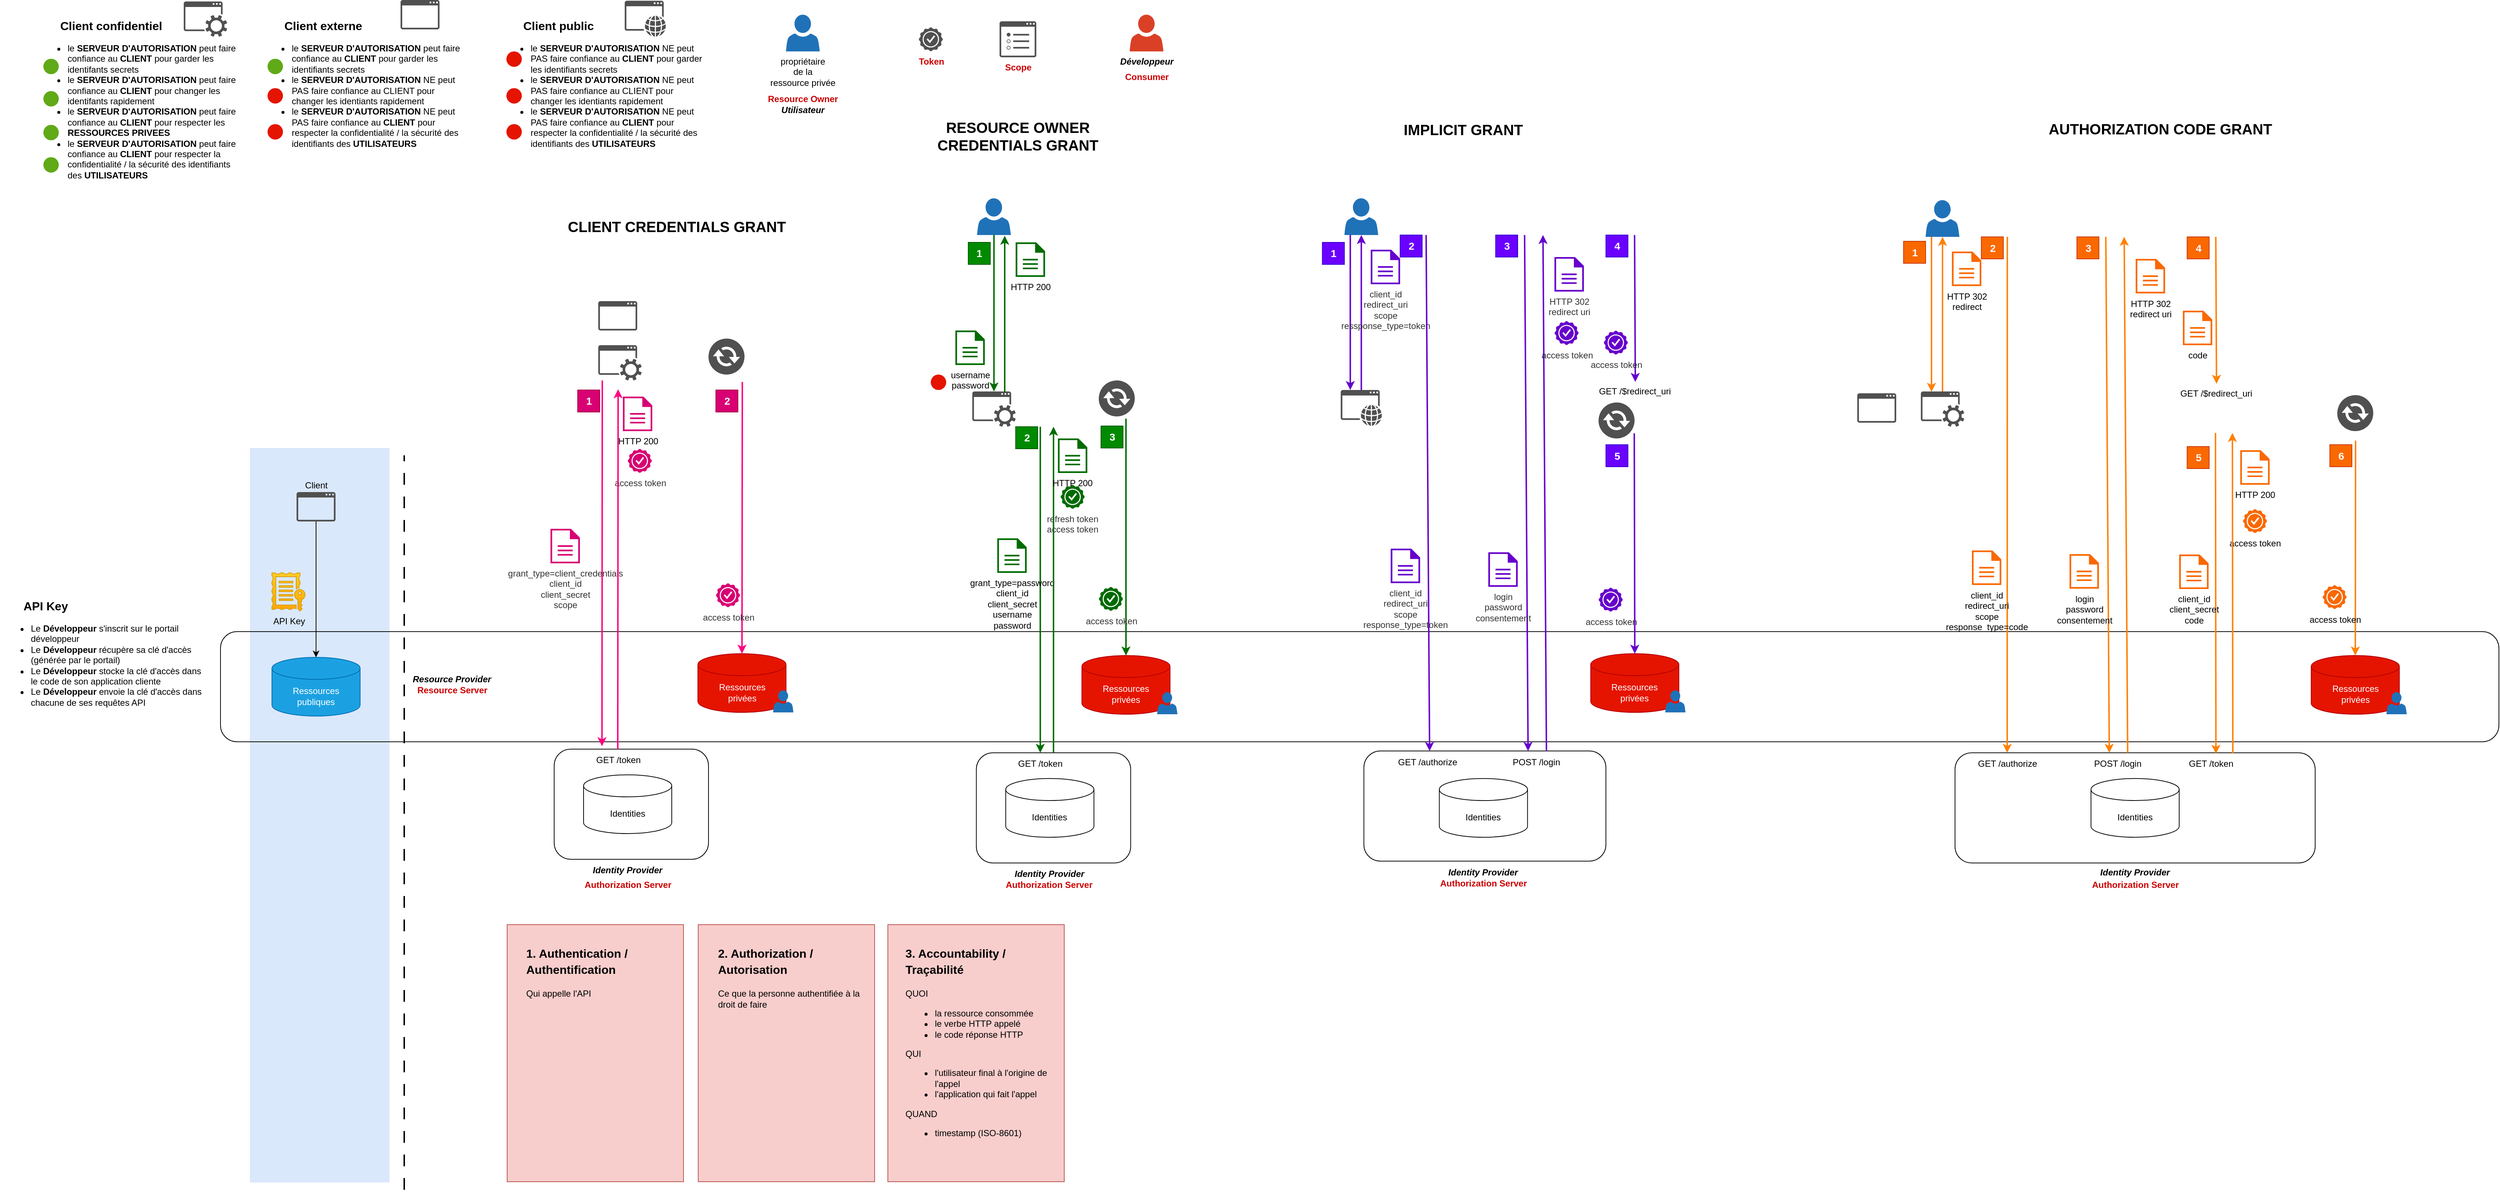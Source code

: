 <mxfile version="24.7.7">
  <diagram name="Page-1" id="TJ5gsJ8iWOW6bga7UIhC">
    <mxGraphModel dx="2793" dy="2263" grid="1" gridSize="10" guides="1" tooltips="1" connect="1" arrows="1" fold="1" page="1" pageScale="1" pageWidth="827" pageHeight="1169" math="0" shadow="0">
      <root>
        <mxCell id="0" />
        <mxCell id="1" parent="0" />
        <mxCell id="_Fe2m7hEjs8gQzXyp6RX-28" value="" style="rounded=0;whiteSpace=wrap;html=1;fillColor=#dae8fc;strokeColor=none;" vertex="1" parent="1">
          <mxGeometry x="-120" y="170" width="190" height="1000" as="geometry" />
        </mxCell>
        <mxCell id="_Fe2m7hEjs8gQzXyp6RX-23" value="" style="rounded=1;whiteSpace=wrap;html=1;" vertex="1" parent="1">
          <mxGeometry x="294" y="580" width="210" height="150" as="geometry" />
        </mxCell>
        <mxCell id="_Fe2m7hEjs8gQzXyp6RX-1" value="" style="rounded=1;whiteSpace=wrap;html=1;fillColor=none;" vertex="1" parent="1">
          <mxGeometry x="-160" y="420" width="3100" height="150" as="geometry" />
        </mxCell>
        <mxCell id="_Fe2m7hEjs8gQzXyp6RX-2" value="&lt;div&gt;Ressources&lt;/div&gt;&lt;div&gt;publiques&lt;br&gt;&lt;/div&gt;" style="shape=cylinder3;whiteSpace=wrap;html=1;boundedLbl=1;backgroundOutline=1;size=15;fillColor=#1ba1e2;strokeColor=#006EAF;fontColor=#ffffff;" vertex="1" parent="1">
          <mxGeometry x="-90" y="455" width="120" height="80" as="geometry" />
        </mxCell>
        <mxCell id="_Fe2m7hEjs8gQzXyp6RX-3" value="&lt;div&gt;Ressources&lt;/div&gt;&lt;div&gt;privées&lt;br&gt;&lt;/div&gt;" style="shape=cylinder3;whiteSpace=wrap;html=1;boundedLbl=1;backgroundOutline=1;size=15;fillColor=#e51400;fontColor=#ffffff;strokeColor=#B20000;" vertex="1" parent="1">
          <mxGeometry x="489.5" y="450" width="120" height="80" as="geometry" />
        </mxCell>
        <mxCell id="_Fe2m7hEjs8gQzXyp6RX-5" value="&lt;div&gt;propriétaire&lt;/div&gt;&lt;div&gt;de la&lt;/div&gt;&lt;div&gt;ressource privée&lt;br&gt;&lt;/div&gt;" style="sketch=0;pointerEvents=1;shadow=0;dashed=0;html=1;strokeColor=none;fillColor=#2072B8;labelPosition=center;verticalLabelPosition=bottom;verticalAlign=top;outlineConnect=0;align=center;shape=mxgraph.office.users.user;" vertex="1" parent="1">
          <mxGeometry x="609.4" y="-420" width="46" height="50" as="geometry" />
        </mxCell>
        <mxCell id="_Fe2m7hEjs8gQzXyp6RX-17" value="" style="group" vertex="1" connectable="0" parent="1">
          <mxGeometry x="230" y="819" width="758" height="350" as="geometry" />
        </mxCell>
        <mxCell id="_Fe2m7hEjs8gQzXyp6RX-13" value="" style="group" vertex="1" connectable="0" parent="_Fe2m7hEjs8gQzXyp6RX-17">
          <mxGeometry x="260" width="240" height="350" as="geometry" />
        </mxCell>
        <mxCell id="_Fe2m7hEjs8gQzXyp6RX-12" value="" style="rounded=0;whiteSpace=wrap;html=1;fillColor=#f8cecc;strokeColor=#b85450;" vertex="1" parent="_Fe2m7hEjs8gQzXyp6RX-13">
          <mxGeometry width="240" height="350" as="geometry" />
        </mxCell>
        <mxCell id="_Fe2m7hEjs8gQzXyp6RX-8" value="&lt;h1 style=&quot;margin-top: 0px; line-height: 80%;&quot;&gt;&lt;font style=&quot;font-size: 16px;&quot;&gt;2. Authorization / Autorisation&lt;/font&gt;&lt;br&gt;&lt;/h1&gt;&lt;p&gt;Ce que la personne authentifiée à la droit de faire&lt;br&gt;&lt;/p&gt;" style="text;html=1;whiteSpace=wrap;overflow=hidden;rounded=0;" vertex="1" parent="_Fe2m7hEjs8gQzXyp6RX-13">
          <mxGeometry x="25" y="20" width="200" height="120" as="geometry" />
        </mxCell>
        <mxCell id="_Fe2m7hEjs8gQzXyp6RX-14" value="" style="group" vertex="1" connectable="0" parent="_Fe2m7hEjs8gQzXyp6RX-17">
          <mxGeometry x="518" width="240" height="350" as="geometry" />
        </mxCell>
        <mxCell id="_Fe2m7hEjs8gQzXyp6RX-11" value="" style="rounded=0;whiteSpace=wrap;html=1;fillColor=#f8cecc;strokeColor=#b85450;" vertex="1" parent="_Fe2m7hEjs8gQzXyp6RX-14">
          <mxGeometry width="240" height="350" as="geometry" />
        </mxCell>
        <mxCell id="_Fe2m7hEjs8gQzXyp6RX-9" value="&lt;h1 style=&quot;margin-top: 0px; line-height: 80%;&quot;&gt;&lt;font style=&quot;font-size: 16px;&quot;&gt;3. Accountability / Traçabilité&lt;/font&gt;&lt;br&gt;&lt;/h1&gt;&lt;p&gt;QUOI&lt;/p&gt;&lt;ul&gt;&lt;li&gt;la ressource consommée&lt;/li&gt;&lt;li&gt;le verbe HTTP appelé&lt;/li&gt;&lt;li&gt;le code réponse HTTP&lt;/li&gt;&lt;/ul&gt;&lt;div&gt;QUI&lt;/div&gt;&lt;div&gt;&lt;ul&gt;&lt;li&gt;l&#39;utilisateur final à l&#39;origine de l&#39;appel&lt;/li&gt;&lt;li&gt;l&#39;application qui fait l&#39;appel&lt;/li&gt;&lt;/ul&gt;&lt;div&gt;QUAND&lt;/div&gt;&lt;div&gt;&lt;ul&gt;&lt;li&gt;timestamp (ISO-8601)&lt;br&gt;&lt;/li&gt;&lt;/ul&gt;&lt;/div&gt;&lt;/div&gt;" style="text;html=1;whiteSpace=wrap;overflow=hidden;rounded=0;" vertex="1" parent="_Fe2m7hEjs8gQzXyp6RX-14">
          <mxGeometry x="22" y="20" width="200" height="320" as="geometry" />
        </mxCell>
        <mxCell id="_Fe2m7hEjs8gQzXyp6RX-16" value="" style="group" vertex="1" connectable="0" parent="_Fe2m7hEjs8gQzXyp6RX-17">
          <mxGeometry width="240" height="350" as="geometry" />
        </mxCell>
        <mxCell id="_Fe2m7hEjs8gQzXyp6RX-15" value="" style="rounded=0;whiteSpace=wrap;html=1;fillColor=#f8cecc;strokeColor=#b85450;" vertex="1" parent="_Fe2m7hEjs8gQzXyp6RX-16">
          <mxGeometry width="240" height="350" as="geometry" />
        </mxCell>
        <mxCell id="_Fe2m7hEjs8gQzXyp6RX-7" value="&lt;h1 style=&quot;margin-top: 0px; line-height: 80%;&quot;&gt;&lt;font style=&quot;font-size: 16px;&quot;&gt;1. Authentication / Authentification&lt;/font&gt;&lt;br&gt;&lt;/h1&gt;&lt;p&gt;Qui appelle l&#39;API&lt;br&gt;&lt;/p&gt;" style="text;html=1;whiteSpace=wrap;overflow=hidden;rounded=0;" vertex="1" parent="_Fe2m7hEjs8gQzXyp6RX-16">
          <mxGeometry x="24" y="20" width="200" height="110" as="geometry" />
        </mxCell>
        <mxCell id="_Fe2m7hEjs8gQzXyp6RX-19" value="Développeur" style="sketch=0;pointerEvents=1;shadow=0;dashed=0;html=1;strokeColor=none;labelPosition=center;verticalLabelPosition=bottom;verticalAlign=top;outlineConnect=0;align=center;shape=mxgraph.office.users.user;fillColor=#DA4026;fontStyle=3" vertex="1" parent="1">
          <mxGeometry x="1077" y="-420" width="46" height="50" as="geometry" />
        </mxCell>
        <mxCell id="_Fe2m7hEjs8gQzXyp6RX-21" value="Identities" style="shape=cylinder3;whiteSpace=wrap;html=1;boundedLbl=1;backgroundOutline=1;size=15;" vertex="1" parent="1">
          <mxGeometry x="334" y="615" width="120" height="80" as="geometry" />
        </mxCell>
        <mxCell id="_Fe2m7hEjs8gQzXyp6RX-24" value="Identity Provider" style="text;html=1;align=center;verticalAlign=middle;whiteSpace=wrap;rounded=0;fontStyle=3" vertex="1" parent="1">
          <mxGeometry x="314" y="730" width="160" height="30" as="geometry" />
        </mxCell>
        <mxCell id="_Fe2m7hEjs8gQzXyp6RX-25" value="Client" style="sketch=0;pointerEvents=1;shadow=0;dashed=0;html=1;strokeColor=none;fillColor=#505050;labelPosition=center;verticalLabelPosition=top;verticalAlign=bottom;outlineConnect=0;align=center;shape=mxgraph.office.concepts.application_generic;fontStyle=0;fontColor=#000000;" vertex="1" parent="1">
          <mxGeometry x="-56.5" y="230" width="53" height="40" as="geometry" />
        </mxCell>
        <mxCell id="_Fe2m7hEjs8gQzXyp6RX-27" value="" style="endArrow=none;dashed=1;html=1;rounded=0;strokeWidth=2;dashPattern=8 8;" edge="1" parent="1">
          <mxGeometry width="50" height="50" relative="1" as="geometry">
            <mxPoint x="90" y="1180" as="sourcePoint" />
            <mxPoint x="90" y="180" as="targetPoint" />
          </mxGeometry>
        </mxCell>
        <mxCell id="_Fe2m7hEjs8gQzXyp6RX-29" value="" style="endArrow=classic;html=1;rounded=0;" edge="1" parent="1" source="_Fe2m7hEjs8gQzXyp6RX-25" target="_Fe2m7hEjs8gQzXyp6RX-2">
          <mxGeometry width="50" height="50" relative="1" as="geometry">
            <mxPoint x="420" y="590" as="sourcePoint" />
            <mxPoint x="470" y="540" as="targetPoint" />
          </mxGeometry>
        </mxCell>
        <mxCell id="_Fe2m7hEjs8gQzXyp6RX-32" value="API Key" style="sketch=0;pointerEvents=1;shadow=0;dashed=0;html=1;strokeColor=#d79b00;fillColor=#ffcd28;labelPosition=center;verticalLabelPosition=bottom;verticalAlign=top;outlineConnect=0;align=center;shape=mxgraph.office.concepts.license;gradientColor=#ffa500;" vertex="1" parent="1">
          <mxGeometry x="-90" y="340" width="45" height="52" as="geometry" />
        </mxCell>
        <mxCell id="_Fe2m7hEjs8gQzXyp6RX-36" value="" style="group" vertex="1" connectable="0" parent="1">
          <mxGeometry x="-460" y="370" width="280" height="170" as="geometry" />
        </mxCell>
        <mxCell id="_Fe2m7hEjs8gQzXyp6RX-34" value="API Key" style="text;html=1;align=left;verticalAlign=middle;whiteSpace=wrap;rounded=0;fontSize=16;fontStyle=1" vertex="1" parent="_Fe2m7hEjs8gQzXyp6RX-36">
          <mxGeometry x="30" width="110" height="30" as="geometry" />
        </mxCell>
        <mxCell id="_Fe2m7hEjs8gQzXyp6RX-35" value="&lt;ul&gt;&lt;li&gt;Le &lt;b&gt;Développeur&lt;/b&gt; s&#39;inscrit sur le portail développeur&lt;/li&gt;&lt;li&gt;Le &lt;b&gt;Développeur&lt;/b&gt; récupère sa clé d&#39;accès (générée par le portail)&lt;/li&gt;&lt;li&gt;Le &lt;b&gt;Développeur&lt;/b&gt; stocke la clé d&#39;accès dans le code de son application cliente&lt;/li&gt;&lt;li&gt;Le &lt;b&gt;Développeur&lt;/b&gt; envoie la clé d&#39;accès dans chacune de ses requêtes API&lt;br&gt;&lt;/li&gt;&lt;/ul&gt;" style="text;html=1;align=left;verticalAlign=top;whiteSpace=wrap;rounded=0;" vertex="1" parent="_Fe2m7hEjs8gQzXyp6RX-36">
          <mxGeometry y="20" width="280" height="150" as="geometry" />
        </mxCell>
        <mxCell id="_Fe2m7hEjs8gQzXyp6RX-37" value="&lt;b&gt;&lt;font color=&quot;#cc0000&quot;&gt;Resource Owner&lt;br&gt;&lt;/font&gt;&lt;/b&gt;" style="text;html=1;align=center;verticalAlign=middle;resizable=0;points=[];autosize=1;strokeColor=none;fillColor=none;" vertex="1" parent="1">
          <mxGeometry x="572.4" y="-320" width="120" height="30" as="geometry" />
        </mxCell>
        <mxCell id="_Fe2m7hEjs8gQzXyp6RX-41" value="&lt;b&gt;&lt;font color=&quot;#cc0000&quot;&gt;Consumer&lt;/font&gt;&lt;/b&gt;" style="text;html=1;align=center;verticalAlign=middle;resizable=0;points=[];autosize=1;strokeColor=none;fillColor=none;" vertex="1" parent="1">
          <mxGeometry x="1060" y="-350" width="80" height="30" as="geometry" />
        </mxCell>
        <mxCell id="_Fe2m7hEjs8gQzXyp6RX-46" value="&lt;b&gt;&lt;i&gt;Utilisateur&lt;/i&gt;&lt;/b&gt;" style="text;html=1;align=center;verticalAlign=middle;resizable=0;points=[];autosize=1;strokeColor=none;fillColor=none;" vertex="1" parent="1">
          <mxGeometry x="592.4" y="-305" width="80" height="30" as="geometry" />
        </mxCell>
        <mxCell id="_Fe2m7hEjs8gQzXyp6RX-47" value="Token" style="sketch=0;pointerEvents=1;shadow=0;dashed=0;html=1;strokeColor=none;fillColor=#505050;labelPosition=center;verticalLabelPosition=bottom;verticalAlign=top;outlineConnect=0;align=center;shape=mxgraph.office.concepts.best_practices;aspect=fixed;fontStyle=1;fontColor=#CC0000;" vertex="1" parent="1">
          <mxGeometry x="790" y="-403" width="33" height="33" as="geometry" />
        </mxCell>
        <mxCell id="_Fe2m7hEjs8gQzXyp6RX-48" value="Scope" style="sketch=0;pointerEvents=1;shadow=0;dashed=0;html=1;strokeColor=none;fillColor=#505050;labelPosition=center;verticalLabelPosition=bottom;verticalAlign=top;outlineConnect=0;align=center;shape=mxgraph.office.concepts.properties;fontStyle=1;fontColor=#CC0000;" vertex="1" parent="1">
          <mxGeometry x="900" y="-411" width="50" height="49" as="geometry" />
        </mxCell>
        <mxCell id="_Fe2m7hEjs8gQzXyp6RX-49" value="" style="sketch=0;pointerEvents=1;shadow=0;dashed=0;html=1;strokeColor=none;fillColor=#505050;labelPosition=center;verticalLabelPosition=bottom;verticalAlign=top;outlineConnect=0;align=center;shape=mxgraph.office.concepts.application_generic;fontStyle=1;fontColor=#CC0000;" vertex="1" parent="1">
          <mxGeometry x="354" y="-30" width="53" height="40" as="geometry" />
        </mxCell>
        <mxCell id="_Fe2m7hEjs8gQzXyp6RX-51" value="" style="sketch=0;pointerEvents=1;shadow=0;dashed=0;html=1;strokeColor=none;fillColor=#505050;labelPosition=center;verticalLabelPosition=bottom;verticalAlign=top;outlineConnect=0;align=center;shape=mxgraph.office.concepts.application_web;fontColor=#CC0000;fontStyle=1" vertex="1" parent="1">
          <mxGeometry x="1364.2" y="91" width="56" height="49" as="geometry" />
        </mxCell>
        <mxCell id="_Fe2m7hEjs8gQzXyp6RX-52" value="" style="sketch=0;pointerEvents=1;shadow=0;dashed=0;html=1;strokeColor=none;fillColor=#505050;labelPosition=center;verticalLabelPosition=bottom;verticalAlign=top;outlineConnect=0;align=center;shape=mxgraph.office.concepts.service_application;fontColor=#CC0000;fontStyle=1" vertex="1" parent="1">
          <mxGeometry x="354" y="30" width="59" height="48" as="geometry" />
        </mxCell>
        <mxCell id="_Fe2m7hEjs8gQzXyp6RX-53" value="" style="group" vertex="1" connectable="0" parent="1">
          <mxGeometry x="-410" y="-420" width="280" height="171" as="geometry" />
        </mxCell>
        <mxCell id="_Fe2m7hEjs8gQzXyp6RX-54" value="Client confidentiel" style="text;html=1;align=left;verticalAlign=middle;whiteSpace=wrap;rounded=0;fontSize=16;fontStyle=1" vertex="1" parent="_Fe2m7hEjs8gQzXyp6RX-53">
          <mxGeometry x="30" width="180" height="30" as="geometry" />
        </mxCell>
        <mxCell id="_Fe2m7hEjs8gQzXyp6RX-55" value="&lt;ul&gt;&lt;li&gt;le &lt;b&gt;SERVEUR D&#39;AUTORISATION&lt;/b&gt; peut faire confiance au &lt;b&gt;CLIENT&lt;/b&gt; pour garder les identifants secrets&lt;/li&gt;&lt;li&gt;le &lt;b&gt;SERVEUR D&#39;AUTORISATION&lt;/b&gt; peut faire confiance au &lt;b&gt;CLIENT&lt;/b&gt; pour changer les identifants rapidement&lt;br&gt;&lt;/li&gt;&lt;li&gt;le &lt;b&gt;SERVEUR D&#39;AUTORISATION&lt;/b&gt; peut faire confiance au &lt;b&gt;CLIENT&lt;/b&gt; pour respecter les &lt;b&gt;RESSOURCES PRIVEES&lt;/b&gt;&lt;br&gt;&lt;/li&gt;&lt;li&gt;le &lt;b&gt;SERVEUR D&#39;AUTORISATION&lt;/b&gt; peut faire confiance au &lt;b&gt;CLIENT&lt;/b&gt; pour respecter la confidentialité / la sécurité des identifiants des &lt;b&gt;UTILISATEURS&lt;/b&gt;&lt;br&gt;&lt;/li&gt;&lt;/ul&gt;" style="text;html=1;align=left;verticalAlign=top;whiteSpace=wrap;rounded=0;" vertex="1" parent="_Fe2m7hEjs8gQzXyp6RX-53">
          <mxGeometry y="20" width="280" height="150" as="geometry" />
        </mxCell>
        <mxCell id="_Fe2m7hEjs8gQzXyp6RX-72" value="" style="ellipse;whiteSpace=wrap;html=1;aspect=fixed;fillColor=#60a917;fontColor=#ffffff;strokeColor=none;" vertex="1" parent="_Fe2m7hEjs8gQzXyp6RX-53">
          <mxGeometry x="9" y="60" width="21" height="21" as="geometry" />
        </mxCell>
        <mxCell id="_Fe2m7hEjs8gQzXyp6RX-73" value="" style="ellipse;whiteSpace=wrap;html=1;aspect=fixed;fillColor=#60a917;fontColor=#ffffff;strokeColor=none;" vertex="1" parent="_Fe2m7hEjs8gQzXyp6RX-53">
          <mxGeometry x="9" y="194" width="21" height="21" as="geometry" />
        </mxCell>
        <mxCell id="_Fe2m7hEjs8gQzXyp6RX-74" value="" style="ellipse;whiteSpace=wrap;html=1;aspect=fixed;fillColor=#60a917;fontColor=#ffffff;strokeColor=none;" vertex="1" parent="_Fe2m7hEjs8gQzXyp6RX-53">
          <mxGeometry x="9" y="104" width="21" height="21" as="geometry" />
        </mxCell>
        <mxCell id="_Fe2m7hEjs8gQzXyp6RX-65" value="" style="ellipse;whiteSpace=wrap;html=1;aspect=fixed;fillColor=#60a917;fontColor=#ffffff;strokeColor=none;" vertex="1" parent="_Fe2m7hEjs8gQzXyp6RX-53">
          <mxGeometry x="9" y="150" width="21" height="21" as="geometry" />
        </mxCell>
        <mxCell id="_Fe2m7hEjs8gQzXyp6RX-75" value="" style="sketch=0;pointerEvents=1;shadow=0;dashed=0;html=1;strokeColor=none;fillColor=#505050;labelPosition=center;verticalLabelPosition=bottom;verticalAlign=top;outlineConnect=0;align=center;shape=mxgraph.office.concepts.service_application;" vertex="1" parent="_Fe2m7hEjs8gQzXyp6RX-53">
          <mxGeometry x="200" y="-18" width="59" height="48" as="geometry" />
        </mxCell>
        <mxCell id="_Fe2m7hEjs8gQzXyp6RX-56" value="" style="group" vertex="1" connectable="0" parent="1">
          <mxGeometry x="-105" y="-420" width="280" height="170" as="geometry" />
        </mxCell>
        <mxCell id="_Fe2m7hEjs8gQzXyp6RX-57" value="Client externe" style="text;html=1;align=left;verticalAlign=middle;whiteSpace=wrap;rounded=0;fontSize=16;fontStyle=1" vertex="1" parent="_Fe2m7hEjs8gQzXyp6RX-56">
          <mxGeometry x="30" width="180" height="30" as="geometry" />
        </mxCell>
        <mxCell id="_Fe2m7hEjs8gQzXyp6RX-58" value="&lt;ul&gt;&lt;li&gt;le &lt;b&gt;SERVEUR D&#39;AUTORISATION&lt;/b&gt; peut faire confiance au &lt;b&gt;CLIENT&lt;/b&gt; pour garder les identifiants secrets&lt;br&gt;&lt;/li&gt;&lt;li&gt;le &lt;b&gt;SERVEUR D&#39;AUTORISATION&lt;/b&gt; NE peut PAS faire confiance au CLIENT pour changer les identiants rapidement&lt;br&gt;&lt;/li&gt;&lt;li&gt;le &lt;b&gt;SERVEUR D&#39;AUTORISATION&lt;/b&gt; NE peut PAS faire confiance au &lt;b&gt;CLIENT&lt;/b&gt; pour respecter la confidentialité / la sécurité des identifiants des &lt;b&gt;UTILISATEURS&lt;/b&gt;&lt;br&gt;&lt;/li&gt;&lt;/ul&gt;" style="text;html=1;align=left;verticalAlign=top;whiteSpace=wrap;rounded=0;" vertex="1" parent="_Fe2m7hEjs8gQzXyp6RX-56">
          <mxGeometry y="20" width="280" height="150" as="geometry" />
        </mxCell>
        <mxCell id="_Fe2m7hEjs8gQzXyp6RX-69" value="" style="ellipse;whiteSpace=wrap;html=1;aspect=fixed;fillColor=#e51400;fontColor=#ffffff;strokeColor=none;" vertex="1" parent="_Fe2m7hEjs8gQzXyp6RX-56">
          <mxGeometry x="9" y="100" width="21" height="21" as="geometry" />
        </mxCell>
        <mxCell id="_Fe2m7hEjs8gQzXyp6RX-70" value="" style="ellipse;whiteSpace=wrap;html=1;aspect=fixed;fillColor=#e51400;fontColor=#ffffff;strokeColor=none;" vertex="1" parent="_Fe2m7hEjs8gQzXyp6RX-56">
          <mxGeometry x="9" y="149" width="21" height="21" as="geometry" />
        </mxCell>
        <mxCell id="_Fe2m7hEjs8gQzXyp6RX-71" value="" style="ellipse;whiteSpace=wrap;html=1;aspect=fixed;fillColor=#60a917;fontColor=#ffffff;strokeColor=none;" vertex="1" parent="_Fe2m7hEjs8gQzXyp6RX-56">
          <mxGeometry x="9" y="60" width="21" height="21" as="geometry" />
        </mxCell>
        <mxCell id="_Fe2m7hEjs8gQzXyp6RX-76" value="" style="sketch=0;pointerEvents=1;shadow=0;dashed=0;html=1;strokeColor=none;fillColor=#505050;labelPosition=center;verticalLabelPosition=bottom;verticalAlign=top;outlineConnect=0;align=center;shape=mxgraph.office.concepts.application_generic;" vertex="1" parent="_Fe2m7hEjs8gQzXyp6RX-56">
          <mxGeometry x="190" y="-20" width="53" height="40" as="geometry" />
        </mxCell>
        <mxCell id="_Fe2m7hEjs8gQzXyp6RX-59" value="" style="group" vertex="1" connectable="0" parent="1">
          <mxGeometry x="220" y="-420" width="280" height="170" as="geometry" />
        </mxCell>
        <mxCell id="_Fe2m7hEjs8gQzXyp6RX-60" value="Client public" style="text;html=1;align=left;verticalAlign=middle;whiteSpace=wrap;rounded=0;fontSize=16;fontStyle=1" vertex="1" parent="_Fe2m7hEjs8gQzXyp6RX-59">
          <mxGeometry x="30" width="180" height="30" as="geometry" />
        </mxCell>
        <mxCell id="_Fe2m7hEjs8gQzXyp6RX-61" value="&lt;ul&gt;&lt;li&gt;le &lt;b&gt;SERVEUR D&#39;AUTORISATION&lt;/b&gt; NE peut PAS faire confiance au &lt;b&gt;CLIENT&lt;/b&gt; pour garder les identifiants secrets&lt;br&gt;&lt;/li&gt;&lt;li&gt;le &lt;b&gt;SERVEUR D&#39;AUTORISATION&lt;/b&gt; NE peut PAS faire confiance au CLIENT pour changer les identiants rapidement&lt;br&gt;&lt;/li&gt;&lt;li&gt;le &lt;b&gt;SERVEUR D&#39;AUTORISATION&lt;/b&gt; NE peut PAS faire confiance au &lt;b&gt;CLIENT&lt;/b&gt; pour respecter la confidentialité / la sécurité des identifiants des &lt;b&gt;UTILISATEURS&lt;/b&gt;&lt;br&gt;&lt;/li&gt;&lt;/ul&gt;" style="text;html=1;align=left;verticalAlign=top;whiteSpace=wrap;rounded=0;" vertex="1" parent="_Fe2m7hEjs8gQzXyp6RX-59">
          <mxGeometry y="20" width="280" height="150" as="geometry" />
        </mxCell>
        <mxCell id="_Fe2m7hEjs8gQzXyp6RX-66" value="" style="ellipse;whiteSpace=wrap;html=1;aspect=fixed;fillColor=#e51400;fontColor=#ffffff;strokeColor=none;" vertex="1" parent="_Fe2m7hEjs8gQzXyp6RX-59">
          <mxGeometry x="9" y="50" width="21" height="21" as="geometry" />
        </mxCell>
        <mxCell id="_Fe2m7hEjs8gQzXyp6RX-67" value="" style="ellipse;whiteSpace=wrap;html=1;aspect=fixed;fillColor=#e51400;fontColor=#ffffff;strokeColor=none;" vertex="1" parent="_Fe2m7hEjs8gQzXyp6RX-59">
          <mxGeometry x="9" y="100" width="21" height="21" as="geometry" />
        </mxCell>
        <mxCell id="_Fe2m7hEjs8gQzXyp6RX-68" value="" style="ellipse;whiteSpace=wrap;html=1;aspect=fixed;fillColor=#e51400;fontColor=#ffffff;strokeColor=none;" vertex="1" parent="_Fe2m7hEjs8gQzXyp6RX-59">
          <mxGeometry x="9" y="149" width="21" height="21" as="geometry" />
        </mxCell>
        <mxCell id="_Fe2m7hEjs8gQzXyp6RX-77" value="" style="sketch=0;pointerEvents=1;shadow=0;dashed=0;html=1;strokeColor=none;fillColor=#505050;labelPosition=center;verticalLabelPosition=bottom;verticalAlign=top;outlineConnect=0;align=center;shape=mxgraph.office.concepts.application_web;" vertex="1" parent="_Fe2m7hEjs8gQzXyp6RX-59">
          <mxGeometry x="170" y="-19" width="56" height="49" as="geometry" />
        </mxCell>
        <mxCell id="_Fe2m7hEjs8gQzXyp6RX-78" value="" style="sketch=0;pointerEvents=1;shadow=0;dashed=0;html=1;strokeColor=none;labelPosition=center;verticalLabelPosition=bottom;verticalAlign=top;outlineConnect=0;align=center;shape=mxgraph.office.users.user;fillColor=#2072B8;aspect=fixed;" vertex="1" parent="1">
          <mxGeometry x="591.9" y="500" width="27.6" height="30" as="geometry" />
        </mxCell>
        <mxCell id="_Fe2m7hEjs8gQzXyp6RX-79" value="&lt;font color=&quot;#cc0000&quot;&gt;Authorization Server&lt;br&gt;&lt;/font&gt;" style="text;html=1;align=center;verticalAlign=middle;resizable=0;points=[];autosize=1;strokeColor=none;fillColor=none;fontStyle=1" vertex="1" parent="1">
          <mxGeometry x="329" y="750" width="130" height="30" as="geometry" />
        </mxCell>
        <mxCell id="_Fe2m7hEjs8gQzXyp6RX-80" value="" style="endArrow=classic;html=1;rounded=0;strokeWidth=2;strokeColor=#FF0080;entryX=0.424;entryY=-0.027;entryDx=0;entryDy=0;entryPerimeter=0;" edge="1" parent="1">
          <mxGeometry width="50" height="50" relative="1" as="geometry">
            <mxPoint x="359.479" y="78" as="sourcePoint" />
            <mxPoint x="359.04" y="575.95" as="targetPoint" />
          </mxGeometry>
        </mxCell>
        <mxCell id="_Fe2m7hEjs8gQzXyp6RX-81" value="&lt;div&gt;GET /token&lt;/div&gt;" style="text;html=1;align=center;verticalAlign=middle;resizable=0;points=[];autosize=1;strokeColor=none;fillColor=none;" vertex="1" parent="1">
          <mxGeometry x="340.5" y="580" width="80" height="30" as="geometry" />
        </mxCell>
        <mxCell id="_Fe2m7hEjs8gQzXyp6RX-82" value="1" style="text;html=1;align=center;verticalAlign=middle;resizable=0;points=[];autosize=1;strokeColor=#A50040;fillColor=#d80073;fontColor=#ffffff;fontSize=14;fontStyle=1" vertex="1" parent="1">
          <mxGeometry x="326" y="91" width="30" height="30" as="geometry" />
        </mxCell>
        <mxCell id="_Fe2m7hEjs8gQzXyp6RX-83" value="" style="endArrow=classic;html=1;rounded=0;strokeWidth=2;strokeColor=#FF0080;" edge="1" parent="1" target="_Fe2m7hEjs8gQzXyp6RX-3">
          <mxGeometry width="50" height="50" relative="1" as="geometry">
            <mxPoint x="550" y="80" as="sourcePoint" />
            <mxPoint x="544" y="320" as="targetPoint" />
          </mxGeometry>
        </mxCell>
        <mxCell id="_Fe2m7hEjs8gQzXyp6RX-84" value="2" style="text;html=1;align=center;verticalAlign=middle;resizable=0;points=[];autosize=1;strokeColor=#A50040;fillColor=#d80073;fontColor=#ffffff;fontSize=14;fontStyle=1" vertex="1" parent="1">
          <mxGeometry x="514" y="91" width="30" height="30" as="geometry" />
        </mxCell>
        <mxCell id="_Fe2m7hEjs8gQzXyp6RX-85" value="access token" style="sketch=0;pointerEvents=1;shadow=0;dashed=0;html=1;strokeColor=none;fillColor=#D80073;labelPosition=center;verticalLabelPosition=bottom;verticalAlign=top;outlineConnect=0;align=center;shape=mxgraph.office.concepts.best_practices;aspect=fixed;fontStyle=0;fontColor=#333333;" vertex="1" parent="1">
          <mxGeometry x="394" y="171" width="33" height="33" as="geometry" />
        </mxCell>
        <mxCell id="_Fe2m7hEjs8gQzXyp6RX-86" value="access token" style="sketch=0;pointerEvents=1;shadow=0;dashed=0;html=1;strokeColor=none;fillColor=#d80073;labelPosition=center;verticalLabelPosition=bottom;verticalAlign=top;outlineConnect=0;align=center;shape=mxgraph.office.concepts.best_practices;aspect=fixed;fontStyle=0;fontColor=#333333;" vertex="1" parent="1">
          <mxGeometry x="514" y="354" width="33" height="33" as="geometry" />
        </mxCell>
        <mxCell id="_Fe2m7hEjs8gQzXyp6RX-88" value="" style="sketch=0;pointerEvents=1;shadow=0;dashed=0;html=1;strokeColor=none;fillColor=#505050;labelPosition=center;verticalLabelPosition=bottom;verticalAlign=top;outlineConnect=0;align=center;shape=mxgraph.office.concepts.service_application;" vertex="1" parent="1">
          <mxGeometry x="862.9" y="93" width="59" height="48" as="geometry" />
        </mxCell>
        <mxCell id="_Fe2m7hEjs8gQzXyp6RX-89" value="" style="sketch=0;pointerEvents=1;shadow=0;dashed=0;html=1;strokeColor=none;fillColor=#2072B8;labelPosition=center;verticalLabelPosition=bottom;verticalAlign=top;outlineConnect=0;align=center;shape=mxgraph.office.users.user;" vertex="1" parent="1">
          <mxGeometry x="869.4" y="-170" width="46" height="50" as="geometry" />
        </mxCell>
        <mxCell id="_Fe2m7hEjs8gQzXyp6RX-90" value="" style="group" vertex="1" connectable="0" parent="1">
          <mxGeometry x="50" y="470" width="210" height="45" as="geometry" />
        </mxCell>
        <mxCell id="_Fe2m7hEjs8gQzXyp6RX-18" value="Resource Provider" style="text;html=1;align=center;verticalAlign=middle;whiteSpace=wrap;rounded=0;fontStyle=3" vertex="1" parent="_Fe2m7hEjs8gQzXyp6RX-90">
          <mxGeometry width="210" height="30" as="geometry" />
        </mxCell>
        <mxCell id="_Fe2m7hEjs8gQzXyp6RX-38" value="&lt;b&gt;&lt;font color=&quot;#cc0000&quot;&gt;Resource Server&lt;br&gt;&lt;/font&gt;&lt;/b&gt;" style="text;html=1;align=center;verticalAlign=middle;resizable=0;points=[];autosize=1;strokeColor=none;fillColor=none;" vertex="1" parent="_Fe2m7hEjs8gQzXyp6RX-90">
          <mxGeometry x="45" y="15" width="120" height="30" as="geometry" />
        </mxCell>
        <mxCell id="_Fe2m7hEjs8gQzXyp6RX-91" value="&lt;div&gt;grant_type=client_credentials&lt;br&gt;&lt;/div&gt;&lt;div&gt;client_id&lt;/div&gt;&lt;div&gt;client_secret&lt;/div&gt;&lt;div&gt;scope&lt;br&gt;&lt;/div&gt;" style="sketch=0;pointerEvents=1;shadow=0;dashed=0;html=1;strokeColor=none;fillColor=#d80073;labelPosition=center;verticalLabelPosition=bottom;verticalAlign=top;outlineConnect=0;align=center;shape=mxgraph.office.concepts.document;fontColor=#333333;" vertex="1" parent="1">
          <mxGeometry x="289" y="280" width="40" height="47" as="geometry" />
        </mxCell>
        <mxCell id="_Fe2m7hEjs8gQzXyp6RX-92" value="" style="rounded=1;whiteSpace=wrap;html=1;" vertex="1" parent="1">
          <mxGeometry x="868.4" y="585" width="210" height="150" as="geometry" />
        </mxCell>
        <mxCell id="_Fe2m7hEjs8gQzXyp6RX-93" value="Identities" style="shape=cylinder3;whiteSpace=wrap;html=1;boundedLbl=1;backgroundOutline=1;size=15;" vertex="1" parent="1">
          <mxGeometry x="908.4" y="620" width="120" height="80" as="geometry" />
        </mxCell>
        <mxCell id="_Fe2m7hEjs8gQzXyp6RX-94" value="Identity Provider" style="text;html=1;align=center;verticalAlign=middle;whiteSpace=wrap;rounded=0;fontStyle=3" vertex="1" parent="1">
          <mxGeometry x="888.4" y="735" width="160" height="30" as="geometry" />
        </mxCell>
        <mxCell id="_Fe2m7hEjs8gQzXyp6RX-95" value="&lt;font color=&quot;#cc0000&quot;&gt;Authorization Server&lt;br&gt;&lt;/font&gt;" style="text;html=1;align=center;verticalAlign=middle;resizable=0;points=[];autosize=1;strokeColor=none;fillColor=none;fontStyle=1" vertex="1" parent="1">
          <mxGeometry x="902.4" y="750" width="130" height="30" as="geometry" />
        </mxCell>
        <mxCell id="_Fe2m7hEjs8gQzXyp6RX-96" value="&lt;div&gt;GET /token&lt;/div&gt;" style="text;html=1;align=center;verticalAlign=middle;resizable=0;points=[];autosize=1;strokeColor=none;fillColor=none;" vertex="1" parent="1">
          <mxGeometry x="914.9" y="585" width="80" height="30" as="geometry" />
        </mxCell>
        <mxCell id="_Fe2m7hEjs8gQzXyp6RX-97" value="&lt;div&gt;Ressources&lt;/div&gt;&lt;div&gt;privées&lt;br&gt;&lt;/div&gt;" style="shape=cylinder3;whiteSpace=wrap;html=1;boundedLbl=1;backgroundOutline=1;size=15;fillColor=#e51400;fontColor=#ffffff;strokeColor=#B20000;" vertex="1" parent="1">
          <mxGeometry x="1012" y="452.5" width="120" height="80" as="geometry" />
        </mxCell>
        <mxCell id="_Fe2m7hEjs8gQzXyp6RX-98" value="" style="sketch=0;pointerEvents=1;shadow=0;dashed=0;html=1;strokeColor=none;labelPosition=center;verticalLabelPosition=bottom;verticalAlign=top;outlineConnect=0;align=center;shape=mxgraph.office.users.user;fillColor=#2072B8;aspect=fixed;" vertex="1" parent="1">
          <mxGeometry x="1114.4" y="502.5" width="27.6" height="30" as="geometry" />
        </mxCell>
        <mxCell id="_Fe2m7hEjs8gQzXyp6RX-99" value="" style="endArrow=classic;html=1;rounded=0;strokeWidth=2;fillColor=#008a00;strokeColor=#006B00;" edge="1" parent="1" source="_Fe2m7hEjs8gQzXyp6RX-89" target="_Fe2m7hEjs8gQzXyp6RX-88">
          <mxGeometry width="50" height="50" relative="1" as="geometry">
            <mxPoint x="1020.5" y="320" as="sourcePoint" />
            <mxPoint x="1070.5" y="270" as="targetPoint" />
          </mxGeometry>
        </mxCell>
        <mxCell id="_Fe2m7hEjs8gQzXyp6RX-100" value="&lt;div&gt;username&lt;/div&gt;&lt;div&gt;password&lt;br&gt;&lt;/div&gt;" style="sketch=0;pointerEvents=1;shadow=0;dashed=0;html=1;strokeColor=none;fillColor=#006B00;labelPosition=center;verticalLabelPosition=bottom;verticalAlign=top;outlineConnect=0;align=center;shape=mxgraph.office.concepts.document;" vertex="1" parent="1">
          <mxGeometry x="839.9" y="10" width="40" height="47" as="geometry" />
        </mxCell>
        <mxCell id="_Fe2m7hEjs8gQzXyp6RX-101" value="" style="endArrow=classic;html=1;rounded=0;strokeWidth=2;strokeColor=#006B00;" edge="1" parent="1">
          <mxGeometry width="50" height="50" relative="1" as="geometry">
            <mxPoint x="955.4" y="141.0" as="sourcePoint" />
            <mxPoint x="955.4" y="585" as="targetPoint" />
          </mxGeometry>
        </mxCell>
        <mxCell id="_Fe2m7hEjs8gQzXyp6RX-102" value="&lt;div&gt;grant_type=password&lt;/div&gt;&lt;div&gt;client_id&lt;/div&gt;&lt;div&gt;client_secret&lt;/div&gt;&lt;div&gt;username&lt;/div&gt;&lt;div&gt;password&lt;br&gt;&lt;/div&gt;" style="sketch=0;pointerEvents=1;shadow=0;dashed=0;html=1;strokeColor=none;fillColor=#006B00;labelPosition=center;verticalLabelPosition=bottom;verticalAlign=top;outlineConnect=0;align=center;shape=mxgraph.office.concepts.document;" vertex="1" parent="1">
          <mxGeometry x="896.9" y="293" width="40" height="47" as="geometry" />
        </mxCell>
        <mxCell id="_Fe2m7hEjs8gQzXyp6RX-103" value="&lt;div&gt;refresh token&lt;/div&gt;&lt;div&gt;access token&lt;br&gt;&lt;/div&gt;" style="sketch=0;pointerEvents=1;shadow=0;dashed=0;html=1;strokeColor=none;fillColor=#006B00;labelPosition=center;verticalLabelPosition=bottom;verticalAlign=top;outlineConnect=0;align=center;shape=mxgraph.office.concepts.best_practices;aspect=fixed;fontStyle=0;fontColor=#333333;" vertex="1" parent="1">
          <mxGeometry x="982.9" y="220" width="33" height="33" as="geometry" />
        </mxCell>
        <mxCell id="_Fe2m7hEjs8gQzXyp6RX-104" value="" style="endArrow=classic;html=1;rounded=0;strokeWidth=2;strokeColor=#006B00;" edge="1" parent="1" target="_Fe2m7hEjs8gQzXyp6RX-97">
          <mxGeometry width="50" height="50" relative="1" as="geometry">
            <mxPoint x="1072" y="130" as="sourcePoint" />
            <mxPoint x="1070.5" y="270" as="targetPoint" />
          </mxGeometry>
        </mxCell>
        <mxCell id="_Fe2m7hEjs8gQzXyp6RX-105" value="access token" style="sketch=0;pointerEvents=1;shadow=0;dashed=0;html=1;strokeColor=none;fillColor=#006B00;labelPosition=center;verticalLabelPosition=bottom;verticalAlign=top;outlineConnect=0;align=center;shape=mxgraph.office.concepts.best_practices;aspect=fixed;fontStyle=0;fontColor=#333333;" vertex="1" parent="1">
          <mxGeometry x="1035" y="359" width="33" height="33" as="geometry" />
        </mxCell>
        <mxCell id="_Fe2m7hEjs8gQzXyp6RX-106" value="1" style="text;html=1;align=center;verticalAlign=middle;resizable=0;points=[];autosize=1;strokeColor=#005700;fillColor=#008a00;fontColor=#ffffff;fontSize=14;fontStyle=1" vertex="1" parent="1">
          <mxGeometry x="857.4" y="-110" width="30" height="30" as="geometry" />
        </mxCell>
        <mxCell id="_Fe2m7hEjs8gQzXyp6RX-107" value="2" style="text;html=1;align=center;verticalAlign=middle;resizable=0;points=[];autosize=1;strokeColor=#005700;fillColor=#008a00;fontColor=#ffffff;fontSize=14;fontStyle=1" vertex="1" parent="1">
          <mxGeometry x="921.9" y="141" width="30" height="30" as="geometry" />
        </mxCell>
        <mxCell id="_Fe2m7hEjs8gQzXyp6RX-108" value="3" style="text;html=1;align=center;verticalAlign=middle;resizable=0;points=[];autosize=1;strokeColor=#005700;fillColor=#008a00;fontColor=#ffffff;fontSize=14;fontStyle=1" vertex="1" parent="1">
          <mxGeometry x="1038" y="140" width="30" height="30" as="geometry" />
        </mxCell>
        <mxCell id="_Fe2m7hEjs8gQzXyp6RX-109" value="" style="ellipse;whiteSpace=wrap;html=1;aspect=fixed;fillColor=#e51400;fontColor=#ffffff;strokeColor=none;" vertex="1" parent="1">
          <mxGeometry x="806.4" y="70" width="21" height="21" as="geometry" />
        </mxCell>
        <mxCell id="_Fe2m7hEjs8gQzXyp6RX-110" value="" style="sketch=0;pointerEvents=1;shadow=0;dashed=0;html=1;strokeColor=none;fillColor=#2072B8;labelPosition=center;verticalLabelPosition=bottom;verticalAlign=top;outlineConnect=0;align=center;shape=mxgraph.office.users.user;" vertex="1" parent="1">
          <mxGeometry x="1369.2" y="-170" width="46" height="50" as="geometry" />
        </mxCell>
        <mxCell id="_Fe2m7hEjs8gQzXyp6RX-111" value="" style="endArrow=classic;html=1;rounded=0;strokeWidth=2;strokeColor=#FF0080;" edge="1" parent="1" source="_Fe2m7hEjs8gQzXyp6RX-81">
          <mxGeometry width="50" height="50" relative="1" as="geometry">
            <mxPoint x="574" y="320" as="sourcePoint" />
            <mxPoint x="381" y="90" as="targetPoint" />
          </mxGeometry>
        </mxCell>
        <mxCell id="_Fe2m7hEjs8gQzXyp6RX-112" value="" style="rounded=1;whiteSpace=wrap;html=1;" vertex="1" parent="1">
          <mxGeometry x="1395.7" y="582.5" width="329.3" height="150" as="geometry" />
        </mxCell>
        <mxCell id="_Fe2m7hEjs8gQzXyp6RX-113" value="Identities" style="shape=cylinder3;whiteSpace=wrap;html=1;boundedLbl=1;backgroundOutline=1;size=15;" vertex="1" parent="1">
          <mxGeometry x="1498.35" y="620" width="120" height="80" as="geometry" />
        </mxCell>
        <mxCell id="_Fe2m7hEjs8gQzXyp6RX-114" value="Identity Provider" style="text;html=1;align=center;verticalAlign=middle;whiteSpace=wrap;rounded=0;fontStyle=3" vertex="1" parent="1">
          <mxGeometry x="1478.35" y="732.5" width="160" height="30" as="geometry" />
        </mxCell>
        <mxCell id="_Fe2m7hEjs8gQzXyp6RX-115" value="&lt;font color=&quot;#cc0000&quot;&gt;Authorization Server&lt;br&gt;&lt;/font&gt;" style="text;html=1;align=center;verticalAlign=middle;resizable=0;points=[];autosize=1;strokeColor=none;fillColor=none;fontStyle=1" vertex="1" parent="1">
          <mxGeometry x="1493.35" y="747.5" width="130" height="30" as="geometry" />
        </mxCell>
        <mxCell id="_Fe2m7hEjs8gQzXyp6RX-116" value="&lt;div&gt;GET /authorize&lt;/div&gt;" style="text;html=1;align=center;verticalAlign=middle;resizable=0;points=[];autosize=1;strokeColor=none;fillColor=none;" vertex="1" parent="1">
          <mxGeometry x="1432.2" y="582.5" width="100" height="30" as="geometry" />
        </mxCell>
        <mxCell id="_Fe2m7hEjs8gQzXyp6RX-117" value="&lt;div&gt;Ressources&lt;/div&gt;&lt;div&gt;privées&lt;br&gt;&lt;/div&gt;" style="shape=cylinder3;whiteSpace=wrap;html=1;boundedLbl=1;backgroundOutline=1;size=15;fillColor=#e51400;fontColor=#ffffff;strokeColor=#B20000;" vertex="1" parent="1">
          <mxGeometry x="1704.3" y="450" width="120" height="80" as="geometry" />
        </mxCell>
        <mxCell id="_Fe2m7hEjs8gQzXyp6RX-118" value="" style="sketch=0;pointerEvents=1;shadow=0;dashed=0;html=1;strokeColor=none;labelPosition=center;verticalLabelPosition=bottom;verticalAlign=top;outlineConnect=0;align=center;shape=mxgraph.office.users.user;fillColor=#2072B8;aspect=fixed;" vertex="1" parent="1">
          <mxGeometry x="1805.7" y="500" width="27.6" height="30" as="geometry" />
        </mxCell>
        <mxCell id="_Fe2m7hEjs8gQzXyp6RX-119" value="" style="endArrow=classic;html=1;rounded=0;strokeWidth=2;strokeColor=#6600CC;" edge="1" parent="1">
          <mxGeometry width="50" height="50" relative="1" as="geometry">
            <mxPoint x="1377.2" y="-120" as="sourcePoint" />
            <mxPoint x="1377.2" y="91" as="targetPoint" />
          </mxGeometry>
        </mxCell>
        <mxCell id="_Fe2m7hEjs8gQzXyp6RX-120" value="" style="endArrow=classic;html=1;rounded=0;strokeWidth=2;strokeColor=#6600CC;" edge="1" parent="1" source="_Fe2m7hEjs8gQzXyp6RX-51" target="_Fe2m7hEjs8gQzXyp6RX-110">
          <mxGeometry width="50" height="50" relative="1" as="geometry">
            <mxPoint x="1415" y="80" as="sourcePoint" />
            <mxPoint x="925" y="190" as="targetPoint" />
          </mxGeometry>
        </mxCell>
        <mxCell id="_Fe2m7hEjs8gQzXyp6RX-121" value="&lt;div&gt;client_id&lt;/div&gt;&lt;div&gt;redirect_uri&lt;/div&gt;&lt;div&gt;scope&lt;/div&gt;&lt;div&gt;ressponse_type=token&lt;br&gt;&lt;/div&gt;" style="sketch=0;pointerEvents=1;shadow=0;dashed=0;html=1;strokeColor=none;fillColor=#6600CC;labelPosition=center;verticalLabelPosition=bottom;verticalAlign=top;outlineConnect=0;align=center;shape=mxgraph.office.concepts.document;fontColor=#333333;" vertex="1" parent="1">
          <mxGeometry x="1405" y="-100" width="40" height="47" as="geometry" />
        </mxCell>
        <mxCell id="_Fe2m7hEjs8gQzXyp6RX-122" value="" style="endArrow=classic;html=1;rounded=0;strokeWidth=2;strokeColor=#6600CC;" edge="1" parent="1">
          <mxGeometry width="50" height="50" relative="1" as="geometry">
            <mxPoint x="1480.368" y="-120" as="sourcePoint" />
            <mxPoint x="1485.099" y="582.5" as="targetPoint" />
          </mxGeometry>
        </mxCell>
        <mxCell id="_Fe2m7hEjs8gQzXyp6RX-123" value="&lt;div&gt;client_id&lt;/div&gt;&lt;div&gt;redirect_uri&lt;/div&gt;&lt;div&gt;scope&lt;/div&gt;&lt;div&gt;response_type=token&lt;br&gt;&lt;/div&gt;" style="sketch=0;pointerEvents=1;shadow=0;dashed=0;html=1;strokeColor=none;fillColor=#6600CC;labelPosition=center;verticalLabelPosition=bottom;verticalAlign=top;outlineConnect=0;align=center;shape=mxgraph.office.concepts.document;fontColor=#333333;" vertex="1" parent="1">
          <mxGeometry x="1432.2" y="307" width="40" height="47" as="geometry" />
        </mxCell>
        <mxCell id="_Fe2m7hEjs8gQzXyp6RX-125" value="POST /login" style="text;html=1;align=center;verticalAlign=middle;resizable=0;points=[];autosize=1;strokeColor=none;fillColor=none;" vertex="1" parent="1">
          <mxGeometry x="1585" y="582.5" width="90" height="30" as="geometry" />
        </mxCell>
        <mxCell id="_Fe2m7hEjs8gQzXyp6RX-126" value="" style="endArrow=classic;html=1;rounded=0;strokeWidth=2;strokeColor=#6600CC;" edge="1" parent="1">
          <mxGeometry width="50" height="50" relative="1" as="geometry">
            <mxPoint x="1614.368" y="-120" as="sourcePoint" />
            <mxPoint x="1619.099" y="582.5" as="targetPoint" />
          </mxGeometry>
        </mxCell>
        <mxCell id="_Fe2m7hEjs8gQzXyp6RX-127" value="&lt;div&gt;login&lt;/div&gt;&lt;div&gt;password&lt;/div&gt;&lt;div&gt;consentement&lt;br&gt;&lt;/div&gt;&lt;div&gt;&lt;br&gt;&lt;/div&gt;&lt;div&gt;&lt;br&gt;&lt;/div&gt;" style="sketch=0;pointerEvents=1;shadow=0;dashed=0;html=1;strokeColor=none;fillColor=#6600CC;labelPosition=center;verticalLabelPosition=bottom;verticalAlign=top;outlineConnect=0;align=center;shape=mxgraph.office.concepts.document;fontColor=#333333;" vertex="1" parent="1">
          <mxGeometry x="1565" y="312" width="40" height="47" as="geometry" />
        </mxCell>
        <mxCell id="_Fe2m7hEjs8gQzXyp6RX-128" value="" style="endArrow=none;html=1;rounded=0;strokeWidth=2;strokeColor=#6600CC;startArrow=classic;startFill=1;endFill=0;" edge="1" parent="1">
          <mxGeometry width="50" height="50" relative="1" as="geometry">
            <mxPoint x="1639.368" y="-120" as="sourcePoint" />
            <mxPoint x="1644.099" y="582.5" as="targetPoint" />
          </mxGeometry>
        </mxCell>
        <mxCell id="_Fe2m7hEjs8gQzXyp6RX-129" value="&lt;div&gt;HTTP 302&lt;/div&gt;&lt;div&gt;redirect uri&lt;br&gt;&lt;/div&gt;" style="sketch=0;pointerEvents=1;shadow=0;dashed=0;html=1;strokeColor=none;fillColor=#6600CC;labelPosition=center;verticalLabelPosition=bottom;verticalAlign=top;outlineConnect=0;align=center;shape=mxgraph.office.concepts.document;fontColor=#333333;" vertex="1" parent="1">
          <mxGeometry x="1655" y="-90" width="40" height="47" as="geometry" />
        </mxCell>
        <mxCell id="_Fe2m7hEjs8gQzXyp6RX-130" value="access token" style="sketch=0;pointerEvents=1;shadow=0;dashed=0;html=1;strokeColor=none;fillColor=#6600CC;labelPosition=center;verticalLabelPosition=bottom;verticalAlign=top;outlineConnect=0;align=center;shape=mxgraph.office.concepts.best_practices;aspect=fixed;fontStyle=0;fontColor=#333333;" vertex="1" parent="1">
          <mxGeometry x="1655" y="-3" width="33" height="33" as="geometry" />
        </mxCell>
        <mxCell id="_Fe2m7hEjs8gQzXyp6RX-131" value="" style="endArrow=classic;html=1;rounded=0;strokeColor=#6600CC;strokeWidth=2;" edge="1" parent="1">
          <mxGeometry width="50" height="50" relative="1" as="geometry">
            <mxPoint x="1764" y="-120" as="sourcePoint" />
            <mxPoint x="1765" y="80" as="targetPoint" />
          </mxGeometry>
        </mxCell>
        <mxCell id="_Fe2m7hEjs8gQzXyp6RX-132" value="access token" style="sketch=0;pointerEvents=1;shadow=0;dashed=0;html=1;strokeColor=none;fillColor=#6600CC;labelPosition=center;verticalLabelPosition=bottom;verticalAlign=top;outlineConnect=0;align=center;shape=mxgraph.office.concepts.best_practices;aspect=fixed;fontStyle=0;fontColor=#333333;" vertex="1" parent="1">
          <mxGeometry x="1722" y="10" width="33" height="33" as="geometry" />
        </mxCell>
        <mxCell id="_Fe2m7hEjs8gQzXyp6RX-133" value="" style="endArrow=classic;html=1;rounded=0;strokeColor=#6600CC;strokeWidth=2;entryX=0.5;entryY=0;entryDx=0;entryDy=0;entryPerimeter=0;" edge="1" parent="1" target="_Fe2m7hEjs8gQzXyp6RX-117">
          <mxGeometry width="50" height="50" relative="1" as="geometry">
            <mxPoint x="1763.59" y="150" as="sourcePoint" />
            <mxPoint x="1764.59" y="370" as="targetPoint" />
          </mxGeometry>
        </mxCell>
        <mxCell id="_Fe2m7hEjs8gQzXyp6RX-134" value="access token" style="sketch=0;pointerEvents=1;shadow=0;dashed=0;html=1;strokeColor=none;fillColor=#6600CC;labelPosition=center;verticalLabelPosition=bottom;verticalAlign=top;outlineConnect=0;align=center;shape=mxgraph.office.concepts.best_practices;aspect=fixed;fontStyle=0;fontColor=#333333;" vertex="1" parent="1">
          <mxGeometry x="1715" y="360" width="33" height="33" as="geometry" />
        </mxCell>
        <mxCell id="_Fe2m7hEjs8gQzXyp6RX-135" value="HTTP 200" style="sketch=0;pointerEvents=1;shadow=0;dashed=0;html=1;strokeColor=none;fillColor=#D80073;labelPosition=center;verticalLabelPosition=bottom;verticalAlign=top;outlineConnect=0;align=center;shape=mxgraph.office.concepts.document;" vertex="1" parent="1">
          <mxGeometry x="387.5" y="100" width="40" height="47" as="geometry" />
        </mxCell>
        <mxCell id="_Fe2m7hEjs8gQzXyp6RX-136" value="" style="endArrow=none;html=1;rounded=0;strokeWidth=2;fillColor=#008a00;strokeColor=#006B00;startArrow=classic;startFill=1;endFill=0;" edge="1" parent="1">
          <mxGeometry width="50" height="50" relative="1" as="geometry">
            <mxPoint x="907" y="-119" as="sourcePoint" />
            <mxPoint x="907" y="94" as="targetPoint" />
          </mxGeometry>
        </mxCell>
        <mxCell id="_Fe2m7hEjs8gQzXyp6RX-137" value="HTTP 200" style="sketch=0;pointerEvents=1;shadow=0;dashed=0;html=1;strokeColor=none;fillColor=#006B00;labelPosition=center;verticalLabelPosition=bottom;verticalAlign=top;outlineConnect=0;align=center;shape=mxgraph.office.concepts.document;" vertex="1" parent="1">
          <mxGeometry x="921.9" y="-110" width="40" height="47" as="geometry" />
        </mxCell>
        <mxCell id="_Fe2m7hEjs8gQzXyp6RX-138" value="" style="endArrow=none;html=1;rounded=0;strokeWidth=2;strokeColor=#006B00;startArrow=classic;startFill=1;endFill=0;" edge="1" parent="1">
          <mxGeometry width="50" height="50" relative="1" as="geometry">
            <mxPoint x="973.4" y="141.0" as="sourcePoint" />
            <mxPoint x="973.4" y="585" as="targetPoint" />
          </mxGeometry>
        </mxCell>
        <mxCell id="_Fe2m7hEjs8gQzXyp6RX-139" value="HTTP 200" style="sketch=0;pointerEvents=1;shadow=0;dashed=0;html=1;strokeColor=none;fillColor=#006B00;labelPosition=center;verticalLabelPosition=bottom;verticalAlign=top;outlineConnect=0;align=center;shape=mxgraph.office.concepts.document;" vertex="1" parent="1">
          <mxGeometry x="979.4" y="157" width="40" height="47" as="geometry" />
        </mxCell>
        <mxCell id="_Fe2m7hEjs8gQzXyp6RX-141" value="" style="sketch=0;pointerEvents=1;shadow=0;dashed=0;html=1;strokeColor=none;fillColor=#505050;labelPosition=center;verticalLabelPosition=bottom;verticalAlign=top;outlineConnect=0;align=center;shape=mxgraph.office.communications.exchange_active_sync;" vertex="1" parent="1">
          <mxGeometry x="1715" y="108" width="49" height="49" as="geometry" />
        </mxCell>
        <mxCell id="_Fe2m7hEjs8gQzXyp6RX-142" value="" style="sketch=0;pointerEvents=1;shadow=0;dashed=0;html=1;strokeColor=none;fillColor=#505050;labelPosition=center;verticalLabelPosition=bottom;verticalAlign=top;outlineConnect=0;align=center;shape=mxgraph.office.communications.exchange_active_sync;" vertex="1" parent="1">
          <mxGeometry x="1035" y="78" width="49" height="49" as="geometry" />
        </mxCell>
        <mxCell id="_Fe2m7hEjs8gQzXyp6RX-143" value="" style="sketch=0;pointerEvents=1;shadow=0;dashed=0;html=1;strokeColor=none;fillColor=#505050;labelPosition=center;verticalLabelPosition=bottom;verticalAlign=top;outlineConnect=0;align=center;shape=mxgraph.office.communications.exchange_active_sync;" vertex="1" parent="1">
          <mxGeometry x="504" y="21" width="49" height="49" as="geometry" />
        </mxCell>
        <mxCell id="_Fe2m7hEjs8gQzXyp6RX-144" value="1" style="text;html=1;align=center;verticalAlign=middle;resizable=0;points=[];autosize=1;strokeColor=#3700CC;fillColor=#6a00ff;fontColor=#ffffff;fontSize=14;fontStyle=1" vertex="1" parent="1">
          <mxGeometry x="1339.2" y="-110" width="30" height="30" as="geometry" />
        </mxCell>
        <mxCell id="_Fe2m7hEjs8gQzXyp6RX-145" value="2" style="text;html=1;align=center;verticalAlign=middle;resizable=0;points=[];autosize=1;strokeColor=#3700CC;fillColor=#6a00ff;fontColor=#ffffff;fontSize=14;fontStyle=1" vertex="1" parent="1">
          <mxGeometry x="1445" y="-120" width="30" height="30" as="geometry" />
        </mxCell>
        <mxCell id="_Fe2m7hEjs8gQzXyp6RX-146" value="3" style="text;html=1;align=center;verticalAlign=middle;resizable=0;points=[];autosize=1;strokeColor=#3700CC;fillColor=#6a00ff;fontColor=#ffffff;fontSize=14;fontStyle=1" vertex="1" parent="1">
          <mxGeometry x="1575" y="-120" width="30" height="30" as="geometry" />
        </mxCell>
        <mxCell id="_Fe2m7hEjs8gQzXyp6RX-147" value="4" style="text;html=1;align=center;verticalAlign=middle;resizable=0;points=[];autosize=1;strokeColor=#3700CC;fillColor=#6a00ff;fontColor=#ffffff;fontSize=14;fontStyle=1" vertex="1" parent="1">
          <mxGeometry x="1725" y="-120" width="30" height="30" as="geometry" />
        </mxCell>
        <mxCell id="_Fe2m7hEjs8gQzXyp6RX-148" value="5" style="text;html=1;align=center;verticalAlign=middle;resizable=0;points=[];autosize=1;strokeColor=#3700CC;fillColor=#6a00ff;fontColor=#ffffff;fontSize=14;fontStyle=1" vertex="1" parent="1">
          <mxGeometry x="1725" y="165.5" width="30" height="30" as="geometry" />
        </mxCell>
        <mxCell id="_Fe2m7hEjs8gQzXyp6RX-149" value="GET /$redirect_uri" style="text;html=1;align=center;verticalAlign=middle;resizable=0;points=[];autosize=1;strokeColor=none;fillColor=none;" vertex="1" parent="1">
          <mxGeometry x="1704.3" y="78" width="120" height="30" as="geometry" />
        </mxCell>
        <mxCell id="_Fe2m7hEjs8gQzXyp6RX-150" value="" style="rounded=1;whiteSpace=wrap;html=1;" vertex="1" parent="1">
          <mxGeometry x="2200" y="585" width="490" height="150" as="geometry" />
        </mxCell>
        <mxCell id="_Fe2m7hEjs8gQzXyp6RX-151" value="Identities" style="shape=cylinder3;whiteSpace=wrap;html=1;boundedLbl=1;backgroundOutline=1;size=15;" vertex="1" parent="1">
          <mxGeometry x="2385" y="620" width="120" height="80" as="geometry" />
        </mxCell>
        <mxCell id="_Fe2m7hEjs8gQzXyp6RX-152" value="Identity Provider" style="text;html=1;align=center;verticalAlign=middle;whiteSpace=wrap;rounded=0;fontStyle=3" vertex="1" parent="1">
          <mxGeometry x="2365" y="732.5" width="160" height="30" as="geometry" />
        </mxCell>
        <mxCell id="_Fe2m7hEjs8gQzXyp6RX-153" value="&lt;div&gt;GET /authorize&lt;/div&gt;" style="text;html=1;align=center;verticalAlign=middle;resizable=0;points=[];autosize=1;strokeColor=none;fillColor=none;" vertex="1" parent="1">
          <mxGeometry x="2221" y="585" width="100" height="30" as="geometry" />
        </mxCell>
        <mxCell id="_Fe2m7hEjs8gQzXyp6RX-154" value="&lt;div&gt;Ressources&lt;/div&gt;&lt;div&gt;privées&lt;br&gt;&lt;/div&gt;" style="shape=cylinder3;whiteSpace=wrap;html=1;boundedLbl=1;backgroundOutline=1;size=15;fillColor=#e51400;fontColor=#ffffff;strokeColor=#B20000;" vertex="1" parent="1">
          <mxGeometry x="2684.6" y="452.5" width="120" height="80" as="geometry" />
        </mxCell>
        <mxCell id="_Fe2m7hEjs8gQzXyp6RX-155" value="" style="sketch=0;pointerEvents=1;shadow=0;dashed=0;html=1;strokeColor=none;labelPosition=center;verticalLabelPosition=bottom;verticalAlign=top;outlineConnect=0;align=center;shape=mxgraph.office.users.user;fillColor=#2072B8;aspect=fixed;" vertex="1" parent="1">
          <mxGeometry x="2787" y="502.5" width="27.6" height="30" as="geometry" />
        </mxCell>
        <mxCell id="_Fe2m7hEjs8gQzXyp6RX-157" value="" style="sketch=0;pointerEvents=1;shadow=0;dashed=0;html=1;strokeColor=none;fillColor=#2072B8;labelPosition=center;verticalLabelPosition=bottom;verticalAlign=top;outlineConnect=0;align=center;shape=mxgraph.office.users.user;" vertex="1" parent="1">
          <mxGeometry x="2160" y="-167.5" width="46" height="50" as="geometry" />
        </mxCell>
        <mxCell id="_Fe2m7hEjs8gQzXyp6RX-158" value="" style="endArrow=classic;html=1;rounded=0;strokeWidth=2;strokeColor=#FF8000;" edge="1" parent="1">
          <mxGeometry width="50" height="50" relative="1" as="geometry">
            <mxPoint x="2168.0" y="-117.5" as="sourcePoint" />
            <mxPoint x="2168.0" y="93.5" as="targetPoint" />
          </mxGeometry>
        </mxCell>
        <mxCell id="_Fe2m7hEjs8gQzXyp6RX-159" value="" style="endArrow=classic;html=1;rounded=0;strokeWidth=2;strokeColor=#FF8000;" edge="1" parent="1" target="_Fe2m7hEjs8gQzXyp6RX-157">
          <mxGeometry width="50" height="50" relative="1" as="geometry">
            <mxPoint x="2183" y="93.5" as="sourcePoint" />
            <mxPoint x="1715.8" y="192.5" as="targetPoint" />
          </mxGeometry>
        </mxCell>
        <mxCell id="_Fe2m7hEjs8gQzXyp6RX-160" value="&lt;div&gt;HTTP 302&lt;/div&gt;&lt;div&gt;redirect&lt;br&gt;&lt;/div&gt;" style="sketch=0;pointerEvents=1;shadow=0;dashed=0;html=1;strokeColor=none;fillColor=#fa6800;labelPosition=center;verticalLabelPosition=bottom;verticalAlign=top;outlineConnect=0;align=center;shape=mxgraph.office.concepts.document;fontColor=#000000;" vertex="1" parent="1">
          <mxGeometry x="2195.8" y="-97.5" width="40" height="47" as="geometry" />
        </mxCell>
        <mxCell id="_Fe2m7hEjs8gQzXyp6RX-161" value="" style="endArrow=classic;html=1;rounded=0;strokeWidth=2;strokeColor=#FF8000;" edge="1" parent="1" target="_Fe2m7hEjs8gQzXyp6RX-153">
          <mxGeometry width="50" height="50" relative="1" as="geometry">
            <mxPoint x="2271.168" y="-117.5" as="sourcePoint" />
            <mxPoint x="2275.899" y="585" as="targetPoint" />
          </mxGeometry>
        </mxCell>
        <mxCell id="_Fe2m7hEjs8gQzXyp6RX-162" value="&lt;div&gt;client_id&lt;/div&gt;&lt;div&gt;redirect_uri&lt;/div&gt;&lt;div&gt;scope&lt;/div&gt;&lt;div&gt;response_type=code&lt;br&gt;&lt;/div&gt;" style="sketch=0;pointerEvents=1;shadow=0;dashed=0;html=1;strokeColor=none;fillColor=#fa6800;labelPosition=center;verticalLabelPosition=bottom;verticalAlign=top;outlineConnect=0;align=center;shape=mxgraph.office.concepts.document;fontColor=#000000;" vertex="1" parent="1">
          <mxGeometry x="2223" y="309.5" width="40" height="47" as="geometry" />
        </mxCell>
        <mxCell id="_Fe2m7hEjs8gQzXyp6RX-163" value="" style="endArrow=classic;html=1;rounded=0;strokeWidth=2;strokeColor=#FF8000;" edge="1" parent="1">
          <mxGeometry width="50" height="50" relative="1" as="geometry">
            <mxPoint x="2405.168" y="-117.5" as="sourcePoint" />
            <mxPoint x="2409.899" y="585" as="targetPoint" />
          </mxGeometry>
        </mxCell>
        <mxCell id="_Fe2m7hEjs8gQzXyp6RX-164" value="&lt;div&gt;login&lt;/div&gt;&lt;div&gt;password&lt;/div&gt;&lt;div&gt;consentement&lt;br&gt;&lt;/div&gt;&lt;div&gt;&lt;br&gt;&lt;/div&gt;&lt;div&gt;&lt;br&gt;&lt;/div&gt;" style="sketch=0;pointerEvents=1;shadow=0;dashed=0;html=1;strokeColor=none;fillColor=#fa6800;labelPosition=center;verticalLabelPosition=bottom;verticalAlign=top;outlineConnect=0;align=center;shape=mxgraph.office.concepts.document;fontColor=#000000;" vertex="1" parent="1">
          <mxGeometry x="2355.8" y="314.5" width="40" height="47" as="geometry" />
        </mxCell>
        <mxCell id="_Fe2m7hEjs8gQzXyp6RX-165" value="" style="endArrow=none;html=1;rounded=0;strokeWidth=2;strokeColor=#FF8000;startArrow=classic;startFill=1;endFill=0;" edge="1" parent="1">
          <mxGeometry width="50" height="50" relative="1" as="geometry">
            <mxPoint x="2430.168" y="-117.5" as="sourcePoint" />
            <mxPoint x="2434.899" y="585" as="targetPoint" />
          </mxGeometry>
        </mxCell>
        <mxCell id="_Fe2m7hEjs8gQzXyp6RX-166" value="&lt;div&gt;HTTP 302&lt;/div&gt;&lt;div&gt;redirect uri&lt;br&gt;&lt;/div&gt;" style="sketch=0;pointerEvents=1;shadow=0;dashed=0;html=1;strokeColor=none;fillColor=#fa6800;labelPosition=center;verticalLabelPosition=bottom;verticalAlign=top;outlineConnect=0;align=center;shape=mxgraph.office.concepts.document;fontColor=#000000;" vertex="1" parent="1">
          <mxGeometry x="2445.8" y="-87.5" width="40" height="47" as="geometry" />
        </mxCell>
        <mxCell id="_Fe2m7hEjs8gQzXyp6RX-168" value="" style="endArrow=classic;html=1;rounded=0;strokeColor=#FF8000;strokeWidth=2;" edge="1" parent="1">
          <mxGeometry width="50" height="50" relative="1" as="geometry">
            <mxPoint x="2554.8" y="-117.5" as="sourcePoint" />
            <mxPoint x="2555.8" y="82.5" as="targetPoint" />
          </mxGeometry>
        </mxCell>
        <mxCell id="_Fe2m7hEjs8gQzXyp6RX-170" value="" style="endArrow=classic;html=1;rounded=0;strokeColor=#FF8000;strokeWidth=2;entryX=0.586;entryY=0.143;entryDx=0;entryDy=0;entryPerimeter=0;" edge="1" parent="1">
          <mxGeometry width="50" height="50" relative="1" as="geometry">
            <mxPoint x="2554.39" y="149.5" as="sourcePoint" />
            <mxPoint x="2554.98" y="586.29" as="targetPoint" />
          </mxGeometry>
        </mxCell>
        <mxCell id="_Fe2m7hEjs8gQzXyp6RX-171" value="access token" style="sketch=0;pointerEvents=1;shadow=0;dashed=0;html=1;strokeColor=none;fillColor=#fa6800;labelPosition=center;verticalLabelPosition=bottom;verticalAlign=top;outlineConnect=0;align=center;shape=mxgraph.office.concepts.best_practices;aspect=fixed;fontStyle=0;fontColor=#000000;" vertex="1" parent="1">
          <mxGeometry x="2591.6" y="253" width="33" height="33" as="geometry" />
        </mxCell>
        <mxCell id="_Fe2m7hEjs8gQzXyp6RX-172" value="" style="sketch=0;pointerEvents=1;shadow=0;dashed=0;html=1;strokeColor=none;fillColor=#505050;labelPosition=center;verticalLabelPosition=bottom;verticalAlign=top;outlineConnect=0;align=center;shape=mxgraph.office.communications.exchange_active_sync;" vertex="1" parent="1">
          <mxGeometry x="2720.1" y="98" width="49" height="49" as="geometry" />
        </mxCell>
        <mxCell id="_Fe2m7hEjs8gQzXyp6RX-173" value="1" style="text;html=1;align=center;verticalAlign=middle;resizable=0;points=[];autosize=1;strokeColor=#C73500;fillColor=#fa6800;fontColor=#FFFFFF;fontSize=14;fontStyle=1" vertex="1" parent="1">
          <mxGeometry x="2130" y="-111.5" width="30" height="30" as="geometry" />
        </mxCell>
        <mxCell id="_Fe2m7hEjs8gQzXyp6RX-174" value="2" style="text;html=1;align=center;verticalAlign=middle;resizable=0;points=[];autosize=1;strokeColor=#C73500;fillColor=#fa6800;fontColor=#FFFFFF;fontSize=14;fontStyle=1" vertex="1" parent="1">
          <mxGeometry x="2235.8" y="-117.5" width="30" height="30" as="geometry" />
        </mxCell>
        <mxCell id="_Fe2m7hEjs8gQzXyp6RX-175" value="3" style="text;html=1;align=center;verticalAlign=middle;resizable=0;points=[];autosize=1;strokeColor=#C73500;fillColor=#fa6800;fontColor=#FFFFFF;fontSize=14;fontStyle=1" vertex="1" parent="1">
          <mxGeometry x="2365.8" y="-117.5" width="30" height="30" as="geometry" />
        </mxCell>
        <mxCell id="_Fe2m7hEjs8gQzXyp6RX-176" value="4" style="text;html=1;align=center;verticalAlign=middle;resizable=0;points=[];autosize=1;strokeColor=#C73500;fillColor=#fa6800;fontColor=#FFFFFF;fontSize=14;fontStyle=1" vertex="1" parent="1">
          <mxGeometry x="2515.8" y="-117.5" width="30" height="30" as="geometry" />
        </mxCell>
        <mxCell id="_Fe2m7hEjs8gQzXyp6RX-177" value="5" style="text;html=1;align=center;verticalAlign=middle;resizable=0;points=[];autosize=1;strokeColor=#C73500;fillColor=#fa6800;fontColor=#FFFFFF;fontSize=14;fontStyle=1" vertex="1" parent="1">
          <mxGeometry x="2515.8" y="168" width="30" height="30" as="geometry" />
        </mxCell>
        <mxCell id="_Fe2m7hEjs8gQzXyp6RX-178" value="GET /$redirect_uri" style="text;html=1;align=center;verticalAlign=middle;resizable=0;points=[];autosize=1;strokeColor=none;fillColor=none;" vertex="1" parent="1">
          <mxGeometry x="2495.1" y="80.5" width="120" height="30" as="geometry" />
        </mxCell>
        <mxCell id="_Fe2m7hEjs8gQzXyp6RX-179" value="" style="sketch=0;pointerEvents=1;shadow=0;dashed=0;html=1;strokeColor=none;fillColor=#505050;labelPosition=center;verticalLabelPosition=bottom;verticalAlign=top;outlineConnect=0;align=center;shape=mxgraph.office.concepts.application_generic;fontStyle=1;fontColor=#CC0000;" vertex="1" parent="1">
          <mxGeometry x="2067" y="95.5" width="53" height="40" as="geometry" />
        </mxCell>
        <mxCell id="_Fe2m7hEjs8gQzXyp6RX-180" value="" style="sketch=0;pointerEvents=1;shadow=0;dashed=0;html=1;strokeColor=none;fillColor=#505050;labelPosition=center;verticalLabelPosition=bottom;verticalAlign=top;outlineConnect=0;align=center;shape=mxgraph.office.concepts.service_application;fontColor=#CC0000;fontStyle=1" vertex="1" parent="1">
          <mxGeometry x="2153.5" y="93" width="59" height="48" as="geometry" />
        </mxCell>
        <mxCell id="_Fe2m7hEjs8gQzXyp6RX-181" value="POST /login" style="text;html=1;align=center;verticalAlign=middle;resizable=0;points=[];autosize=1;strokeColor=none;fillColor=none;" vertex="1" parent="1">
          <mxGeometry x="2376" y="585" width="90" height="30" as="geometry" />
        </mxCell>
        <mxCell id="_Fe2m7hEjs8gQzXyp6RX-182" value="&lt;font color=&quot;#cc0000&quot;&gt;Authorization Server&lt;br&gt;&lt;/font&gt;" style="text;html=1;align=center;verticalAlign=middle;resizable=0;points=[];autosize=1;strokeColor=none;fillColor=none;fontStyle=1" vertex="1" parent="1">
          <mxGeometry x="2380" y="750" width="130" height="30" as="geometry" />
        </mxCell>
        <mxCell id="_Fe2m7hEjs8gQzXyp6RX-183" value="code" style="sketch=0;pointerEvents=1;shadow=0;dashed=0;html=1;strokeColor=none;fillColor=#fa6800;labelPosition=center;verticalLabelPosition=bottom;verticalAlign=top;outlineConnect=0;align=center;shape=mxgraph.office.concepts.document;fontColor=#000000;" vertex="1" parent="1">
          <mxGeometry x="2510" y="-17" width="40" height="47" as="geometry" />
        </mxCell>
        <mxCell id="_Fe2m7hEjs8gQzXyp6RX-184" value="&lt;div&gt;GET /token&lt;/div&gt;" style="text;html=1;align=center;verticalAlign=middle;resizable=0;points=[];autosize=1;strokeColor=none;fillColor=none;" vertex="1" parent="1">
          <mxGeometry x="2508.1" y="585" width="80" height="30" as="geometry" />
        </mxCell>
        <mxCell id="_Fe2m7hEjs8gQzXyp6RX-185" value="&lt;div&gt;client_id&lt;/div&gt;&lt;div&gt;client_secret&lt;/div&gt;&lt;div&gt;code&lt;br&gt;&lt;/div&gt;" style="sketch=0;pointerEvents=1;shadow=0;dashed=0;html=1;strokeColor=none;fillColor=#fa6800;labelPosition=center;verticalLabelPosition=bottom;verticalAlign=top;outlineConnect=0;align=center;shape=mxgraph.office.concepts.document;fontColor=#000000;" vertex="1" parent="1">
          <mxGeometry x="2505" y="315" width="40" height="47" as="geometry" />
        </mxCell>
        <mxCell id="_Fe2m7hEjs8gQzXyp6RX-186" value="" style="endArrow=none;html=1;rounded=0;strokeColor=#FF8000;strokeWidth=2;entryX=0.586;entryY=0.143;entryDx=0;entryDy=0;entryPerimeter=0;startArrow=classic;startFill=1;endFill=0;" edge="1" parent="1">
          <mxGeometry width="50" height="50" relative="1" as="geometry">
            <mxPoint x="2577.39" y="149.5" as="sourcePoint" />
            <mxPoint x="2578" y="586" as="targetPoint" />
          </mxGeometry>
        </mxCell>
        <mxCell id="_Fe2m7hEjs8gQzXyp6RX-187" value="HTTP 200" style="sketch=0;pointerEvents=1;shadow=0;dashed=0;html=1;strokeColor=none;fillColor=#fa6800;labelPosition=center;verticalLabelPosition=bottom;verticalAlign=top;outlineConnect=0;align=center;shape=mxgraph.office.concepts.document;fontColor=#000000;" vertex="1" parent="1">
          <mxGeometry x="2588.1" y="173" width="40" height="47" as="geometry" />
        </mxCell>
        <mxCell id="_Fe2m7hEjs8gQzXyp6RX-188" value="" style="endArrow=classic;html=1;rounded=0;strokeWidth=2;fillColor=#fa6800;strokeColor=#FF8000;" edge="1" parent="1" target="_Fe2m7hEjs8gQzXyp6RX-154">
          <mxGeometry width="50" height="50" relative="1" as="geometry">
            <mxPoint x="2745" y="160" as="sourcePoint" />
            <mxPoint x="2180" y="300" as="targetPoint" />
          </mxGeometry>
        </mxCell>
        <mxCell id="_Fe2m7hEjs8gQzXyp6RX-189" value="access token" style="sketch=0;pointerEvents=1;shadow=0;dashed=0;html=1;strokeColor=none;fillColor=#fa6800;labelPosition=center;verticalLabelPosition=bottom;verticalAlign=top;outlineConnect=0;align=center;shape=mxgraph.office.concepts.best_practices;aspect=fixed;fontStyle=0;fontColor=#000000;" vertex="1" parent="1">
          <mxGeometry x="2700" y="356.5" width="33" height="33" as="geometry" />
        </mxCell>
        <mxCell id="_Fe2m7hEjs8gQzXyp6RX-190" value="6" style="text;html=1;align=center;verticalAlign=middle;resizable=0;points=[];autosize=1;strokeColor=#C73500;fillColor=#fa6800;fontColor=#FFFFFF;fontSize=14;fontStyle=1" vertex="1" parent="1">
          <mxGeometry x="2710" y="165.5" width="30" height="30" as="geometry" />
        </mxCell>
        <mxCell id="_Fe2m7hEjs8gQzXyp6RX-191" value="CLIENT CREDENTIALS GRANT" style="text;html=1;align=center;verticalAlign=middle;whiteSpace=wrap;rounded=0;fontSize=20;fontStyle=1" vertex="1" parent="1">
          <mxGeometry x="302.4" y="-147.5" width="317.6" height="30" as="geometry" />
        </mxCell>
        <mxCell id="_Fe2m7hEjs8gQzXyp6RX-193" value="RESOURCE OWNER CREDENTIALS GRANT" style="text;html=1;align=center;verticalAlign=middle;whiteSpace=wrap;rounded=0;fontSize=20;fontStyle=1" vertex="1" parent="1">
          <mxGeometry x="780.25" y="-270" width="289.5" height="30" as="geometry" />
        </mxCell>
        <mxCell id="_Fe2m7hEjs8gQzXyp6RX-194" value="IMPLICIT GRANT" style="text;html=1;align=center;verticalAlign=middle;whiteSpace=wrap;rounded=0;fontSize=20;fontStyle=1" vertex="1" parent="1">
          <mxGeometry x="1385.5" y="-279" width="289.5" height="30" as="geometry" />
        </mxCell>
        <mxCell id="_Fe2m7hEjs8gQzXyp6RX-195" value="AUTHORIZATION CODE GRANT" style="text;html=1;align=center;verticalAlign=middle;whiteSpace=wrap;rounded=0;fontSize=20;fontStyle=1" vertex="1" parent="1">
          <mxGeometry x="2248.6" y="-280" width="461.4" height="30" as="geometry" />
        </mxCell>
      </root>
    </mxGraphModel>
  </diagram>
</mxfile>

